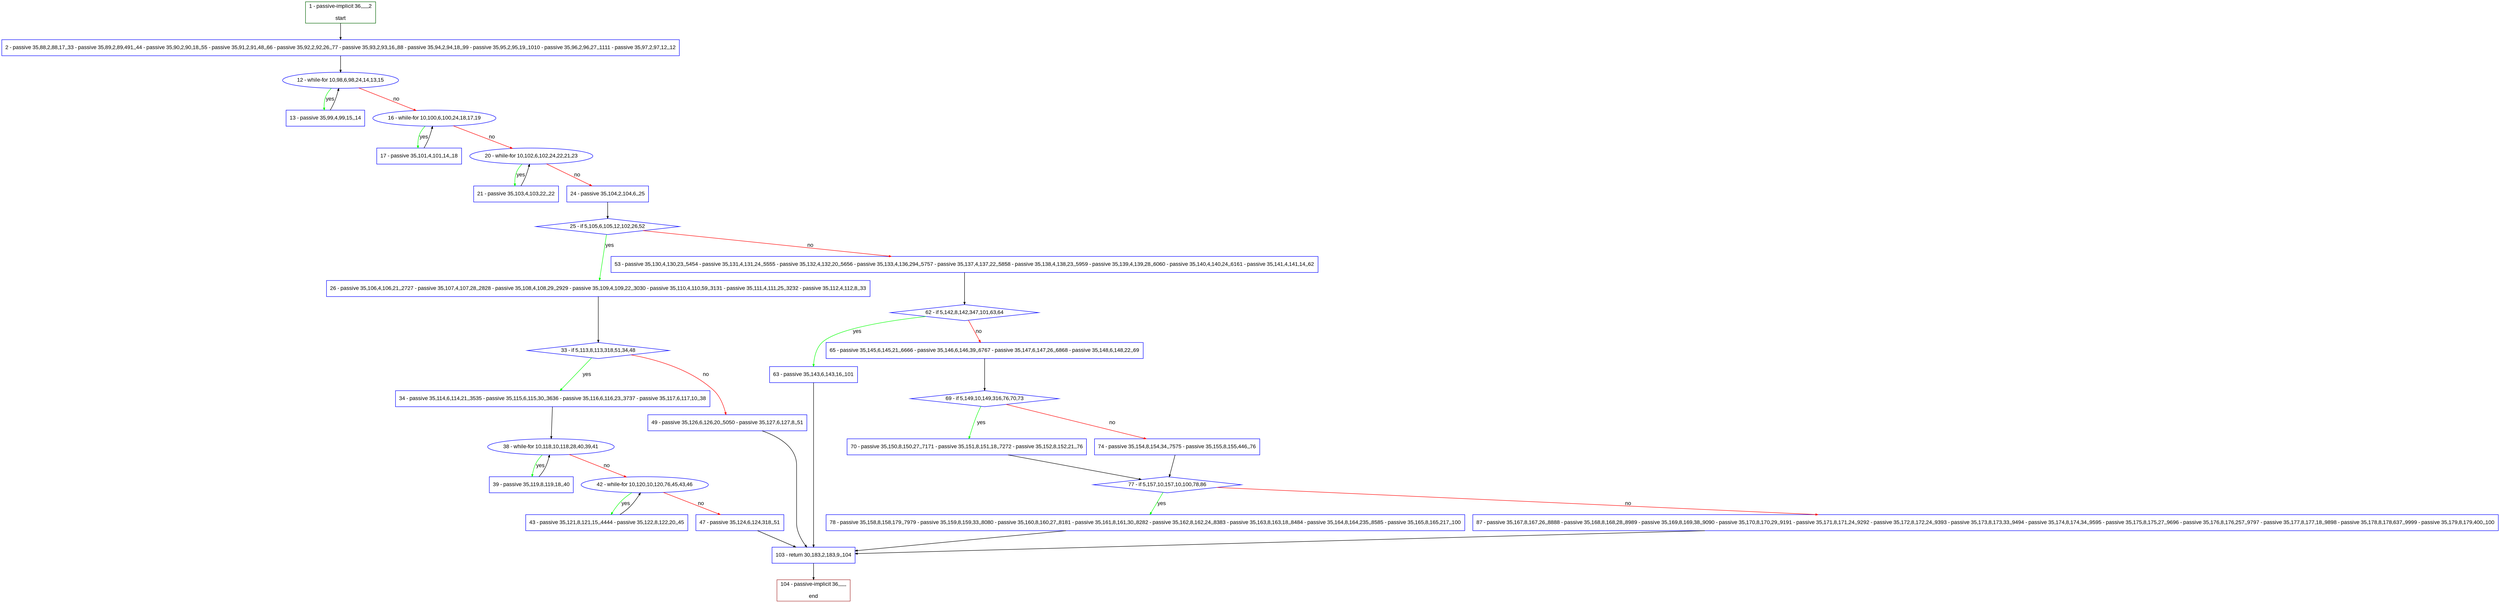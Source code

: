 digraph "" {
  graph [pack="true", label="", fontsize="12", packmode="clust", fontname="Arial", fillcolor="#FFFFCC", bgcolor="white", style="rounded,filled", compound="true"];
  node [node_initialized="no", label="", color="grey", fontsize="12", fillcolor="white", fontname="Arial", style="filled", shape="rectangle", compound="true", fixedsize="false"];
  edge [fontcolor="black", arrowhead="normal", arrowtail="none", arrowsize="0.5", ltail="", label="", color="black", fontsize="12", lhead="", fontname="Arial", dir="forward", compound="true"];
  __N1 [label="2 - passive 35,88,2,88,17,,33 - passive 35,89,2,89,491,,44 - passive 35,90,2,90,18,,55 - passive 35,91,2,91,48,,66 - passive 35,92,2,92,26,,77 - passive 35,93,2,93,16,,88 - passive 35,94,2,94,18,,99 - passive 35,95,2,95,19,,1010 - passive 35,96,2,96,27,,1111 - passive 35,97,2,97,12,,12", color="#0000ff", fillcolor="#ffffff", style="filled", shape="box"];
  __N2 [label="1 - passive-implicit 36,,,,,,2\n\nstart", color="#006400", fillcolor="#ffffff", style="filled", shape="box"];
  __N3 [label="12 - while-for 10,98,6,98,24,14,13,15", color="#0000ff", fillcolor="#ffffff", style="filled", shape="oval"];
  __N4 [label="13 - passive 35,99,4,99,15,,14", color="#0000ff", fillcolor="#ffffff", style="filled", shape="box"];
  __N5 [label="16 - while-for 10,100,6,100,24,18,17,19", color="#0000ff", fillcolor="#ffffff", style="filled", shape="oval"];
  __N6 [label="17 - passive 35,101,4,101,14,,18", color="#0000ff", fillcolor="#ffffff", style="filled", shape="box"];
  __N7 [label="20 - while-for 10,102,6,102,24,22,21,23", color="#0000ff", fillcolor="#ffffff", style="filled", shape="oval"];
  __N8 [label="21 - passive 35,103,4,103,22,,22", color="#0000ff", fillcolor="#ffffff", style="filled", shape="box"];
  __N9 [label="24 - passive 35,104,2,104,6,,25", color="#0000ff", fillcolor="#ffffff", style="filled", shape="box"];
  __N10 [label="25 - if 5,105,6,105,12,102,26,52", color="#0000ff", fillcolor="#ffffff", style="filled", shape="diamond"];
  __N11 [label="26 - passive 35,106,4,106,21,,2727 - passive 35,107,4,107,28,,2828 - passive 35,108,4,108,29,,2929 - passive 35,109,4,109,22,,3030 - passive 35,110,4,110,59,,3131 - passive 35,111,4,111,25,,3232 - passive 35,112,4,112,8,,33", color="#0000ff", fillcolor="#ffffff", style="filled", shape="box"];
  __N12 [label="53 - passive 35,130,4,130,23,,5454 - passive 35,131,4,131,24,,5555 - passive 35,132,4,132,20,,5656 - passive 35,133,4,136,294,,5757 - passive 35,137,4,137,22,,5858 - passive 35,138,4,138,23,,5959 - passive 35,139,4,139,28,,6060 - passive 35,140,4,140,24,,6161 - passive 35,141,4,141,14,,62", color="#0000ff", fillcolor="#ffffff", style="filled", shape="box"];
  __N13 [label="33 - if 5,113,8,113,318,51,34,48", color="#0000ff", fillcolor="#ffffff", style="filled", shape="diamond"];
  __N14 [label="34 - passive 35,114,6,114,21,,3535 - passive 35,115,6,115,30,,3636 - passive 35,116,6,116,23,,3737 - passive 35,117,6,117,10,,38", color="#0000ff", fillcolor="#ffffff", style="filled", shape="box"];
  __N15 [label="49 - passive 35,126,6,126,20,,5050 - passive 35,127,6,127,8,,51", color="#0000ff", fillcolor="#ffffff", style="filled", shape="box"];
  __N16 [label="38 - while-for 10,118,10,118,28,40,39,41", color="#0000ff", fillcolor="#ffffff", style="filled", shape="oval"];
  __N17 [label="39 - passive 35,119,8,119,18,,40", color="#0000ff", fillcolor="#ffffff", style="filled", shape="box"];
  __N18 [label="42 - while-for 10,120,10,120,76,45,43,46", color="#0000ff", fillcolor="#ffffff", style="filled", shape="oval"];
  __N19 [label="43 - passive 35,121,8,121,15,,4444 - passive 35,122,8,122,20,,45", color="#0000ff", fillcolor="#ffffff", style="filled", shape="box"];
  __N20 [label="47 - passive 35,124,6,124,318,,51", color="#0000ff", fillcolor="#ffffff", style="filled", shape="box"];
  __N21 [label="103 - return 30,183,2,183,9,,104", color="#0000ff", fillcolor="#ffffff", style="filled", shape="box"];
  __N22 [label="62 - if 5,142,8,142,347,101,63,64", color="#0000ff", fillcolor="#ffffff", style="filled", shape="diamond"];
  __N23 [label="63 - passive 35,143,6,143,16,,101", color="#0000ff", fillcolor="#ffffff", style="filled", shape="box"];
  __N24 [label="65 - passive 35,145,6,145,21,,6666 - passive 35,146,6,146,39,,6767 - passive 35,147,6,147,26,,6868 - passive 35,148,6,148,22,,69", color="#0000ff", fillcolor="#ffffff", style="filled", shape="box"];
  __N25 [label="69 - if 5,149,10,149,316,76,70,73", color="#0000ff", fillcolor="#ffffff", style="filled", shape="diamond"];
  __N26 [label="70 - passive 35,150,8,150,27,,7171 - passive 35,151,8,151,18,,7272 - passive 35,152,8,152,21,,76", color="#0000ff", fillcolor="#ffffff", style="filled", shape="box"];
  __N27 [label="74 - passive 35,154,8,154,34,,7575 - passive 35,155,8,155,446,,76", color="#0000ff", fillcolor="#ffffff", style="filled", shape="box"];
  __N28 [label="77 - if 5,157,10,157,10,100,78,86", color="#0000ff", fillcolor="#ffffff", style="filled", shape="diamond"];
  __N29 [label="78 - passive 35,158,8,158,179,,7979 - passive 35,159,8,159,33,,8080 - passive 35,160,8,160,27,,8181 - passive 35,161,8,161,30,,8282 - passive 35,162,8,162,24,,8383 - passive 35,163,8,163,18,,8484 - passive 35,164,8,164,235,,8585 - passive 35,165,8,165,217,,100", color="#0000ff", fillcolor="#ffffff", style="filled", shape="box"];
  __N30 [label="87 - passive 35,167,8,167,26,,8888 - passive 35,168,8,168,28,,8989 - passive 35,169,8,169,38,,9090 - passive 35,170,8,170,29,,9191 - passive 35,171,8,171,24,,9292 - passive 35,172,8,172,24,,9393 - passive 35,173,8,173,33,,9494 - passive 35,174,8,174,34,,9595 - passive 35,175,8,175,27,,9696 - passive 35,176,8,176,257,,9797 - passive 35,177,8,177,18,,9898 - passive 35,178,8,178,637,,9999 - passive 35,179,8,179,400,,100", color="#0000ff", fillcolor="#ffffff", style="filled", shape="box"];
  __N31 [label="104 - passive-implicit 36,,,,,,\n\nend", color="#a52a2a", fillcolor="#ffffff", style="filled", shape="box"];
  __N2 -> __N1 [arrowhead="normal", arrowtail="none", color="#000000", label="", dir="forward"];
  __N1 -> __N3 [arrowhead="normal", arrowtail="none", color="#000000", label="", dir="forward"];
  __N3 -> __N4 [arrowhead="normal", arrowtail="none", color="#00ff00", label="yes", dir="forward"];
  __N4 -> __N3 [arrowhead="normal", arrowtail="none", color="#000000", label="", dir="forward"];
  __N3 -> __N5 [arrowhead="normal", arrowtail="none", color="#ff0000", label="no", dir="forward"];
  __N5 -> __N6 [arrowhead="normal", arrowtail="none", color="#00ff00", label="yes", dir="forward"];
  __N6 -> __N5 [arrowhead="normal", arrowtail="none", color="#000000", label="", dir="forward"];
  __N5 -> __N7 [arrowhead="normal", arrowtail="none", color="#ff0000", label="no", dir="forward"];
  __N7 -> __N8 [arrowhead="normal", arrowtail="none", color="#00ff00", label="yes", dir="forward"];
  __N8 -> __N7 [arrowhead="normal", arrowtail="none", color="#000000", label="", dir="forward"];
  __N7 -> __N9 [arrowhead="normal", arrowtail="none", color="#ff0000", label="no", dir="forward"];
  __N9 -> __N10 [arrowhead="normal", arrowtail="none", color="#000000", label="", dir="forward"];
  __N10 -> __N11 [arrowhead="normal", arrowtail="none", color="#00ff00", label="yes", dir="forward"];
  __N10 -> __N12 [arrowhead="normal", arrowtail="none", color="#ff0000", label="no", dir="forward"];
  __N11 -> __N13 [arrowhead="normal", arrowtail="none", color="#000000", label="", dir="forward"];
  __N13 -> __N14 [arrowhead="normal", arrowtail="none", color="#00ff00", label="yes", dir="forward"];
  __N13 -> __N15 [arrowhead="normal", arrowtail="none", color="#ff0000", label="no", dir="forward"];
  __N14 -> __N16 [arrowhead="normal", arrowtail="none", color="#000000", label="", dir="forward"];
  __N16 -> __N17 [arrowhead="normal", arrowtail="none", color="#00ff00", label="yes", dir="forward"];
  __N17 -> __N16 [arrowhead="normal", arrowtail="none", color="#000000", label="", dir="forward"];
  __N16 -> __N18 [arrowhead="normal", arrowtail="none", color="#ff0000", label="no", dir="forward"];
  __N18 -> __N19 [arrowhead="normal", arrowtail="none", color="#00ff00", label="yes", dir="forward"];
  __N19 -> __N18 [arrowhead="normal", arrowtail="none", color="#000000", label="", dir="forward"];
  __N18 -> __N20 [arrowhead="normal", arrowtail="none", color="#ff0000", label="no", dir="forward"];
  __N20 -> __N21 [arrowhead="normal", arrowtail="none", color="#000000", label="", dir="forward"];
  __N15 -> __N21 [arrowhead="normal", arrowtail="none", color="#000000", label="", dir="forward"];
  __N12 -> __N22 [arrowhead="normal", arrowtail="none", color="#000000", label="", dir="forward"];
  __N22 -> __N23 [arrowhead="normal", arrowtail="none", color="#00ff00", label="yes", dir="forward"];
  __N22 -> __N24 [arrowhead="normal", arrowtail="none", color="#ff0000", label="no", dir="forward"];
  __N23 -> __N21 [arrowhead="normal", arrowtail="none", color="#000000", label="", dir="forward"];
  __N24 -> __N25 [arrowhead="normal", arrowtail="none", color="#000000", label="", dir="forward"];
  __N25 -> __N26 [arrowhead="normal", arrowtail="none", color="#00ff00", label="yes", dir="forward"];
  __N25 -> __N27 [arrowhead="normal", arrowtail="none", color="#ff0000", label="no", dir="forward"];
  __N26 -> __N28 [arrowhead="normal", arrowtail="none", color="#000000", label="", dir="forward"];
  __N27 -> __N28 [arrowhead="normal", arrowtail="none", color="#000000", label="", dir="forward"];
  __N28 -> __N29 [arrowhead="normal", arrowtail="none", color="#00ff00", label="yes", dir="forward"];
  __N28 -> __N30 [arrowhead="normal", arrowtail="none", color="#ff0000", label="no", dir="forward"];
  __N29 -> __N21 [arrowhead="normal", arrowtail="none", color="#000000", label="", dir="forward"];
  __N30 -> __N21 [arrowhead="normal", arrowtail="none", color="#000000", label="", dir="forward"];
  __N21 -> __N31 [arrowhead="normal", arrowtail="none", color="#000000", label="", dir="forward"];
}
